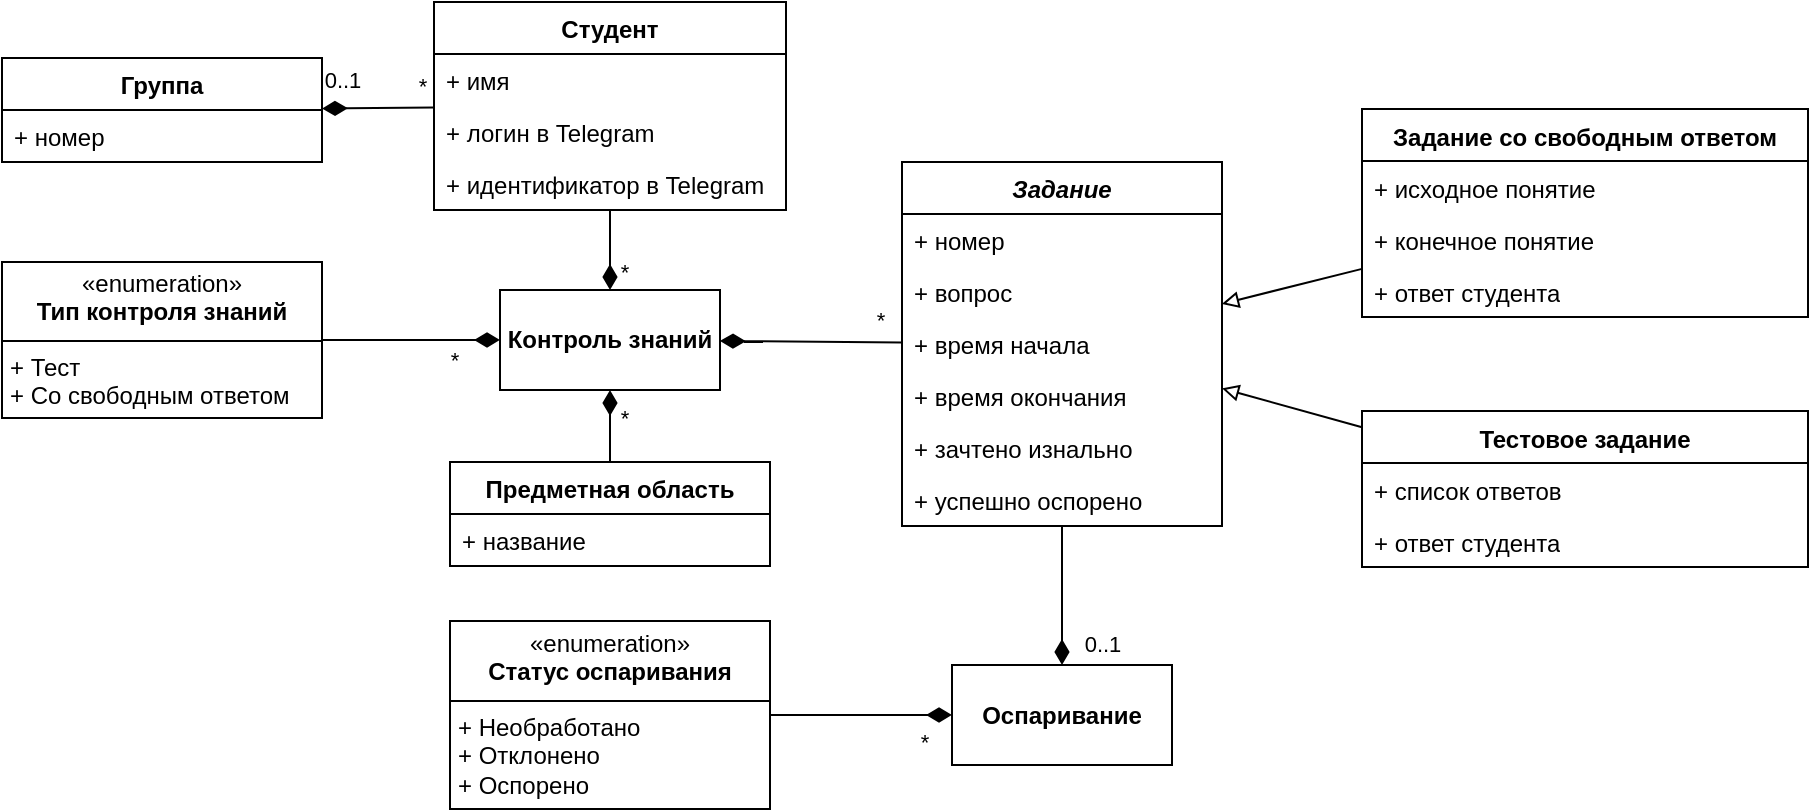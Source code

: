 <mxfile version="26.2.2">
  <diagram name="Страница — 1" id="KjR54cfUh2h--IEu27Yo">
    <mxGraphModel dx="1404" dy="572" grid="1" gridSize="10" guides="1" tooltips="1" connect="1" arrows="1" fold="1" page="1" pageScale="1" pageWidth="827" pageHeight="1169" math="0" shadow="0">
      <root>
        <mxCell id="0" />
        <mxCell id="1" parent="0" />
        <mxCell id="Y5O7ZuF1NY75remDHEEP-1" value="Студент" style="swimlane;fontStyle=1;align=center;verticalAlign=top;childLayout=stackLayout;horizontal=1;startSize=26;horizontalStack=0;resizeParent=1;resizeParentMax=0;resizeLast=0;collapsible=1;marginBottom=0;whiteSpace=wrap;html=1;" parent="1" vertex="1">
          <mxGeometry x="326" y="370" width="176" height="104" as="geometry" />
        </mxCell>
        <mxCell id="Y5O7ZuF1NY75remDHEEP-2" value="+ имя" style="text;strokeColor=none;fillColor=none;align=left;verticalAlign=top;spacingLeft=4;spacingRight=4;overflow=hidden;rotatable=0;points=[[0,0.5],[1,0.5]];portConstraint=eastwest;whiteSpace=wrap;html=1;" parent="Y5O7ZuF1NY75remDHEEP-1" vertex="1">
          <mxGeometry y="26" width="176" height="26" as="geometry" />
        </mxCell>
        <mxCell id="Y5O7ZuF1NY75remDHEEP-6" value="+ логин в Telegram" style="text;strokeColor=none;fillColor=none;align=left;verticalAlign=top;spacingLeft=4;spacingRight=4;overflow=hidden;rotatable=0;points=[[0,0.5],[1,0.5]];portConstraint=eastwest;whiteSpace=wrap;html=1;" parent="Y5O7ZuF1NY75remDHEEP-1" vertex="1">
          <mxGeometry y="52" width="176" height="26" as="geometry" />
        </mxCell>
        <mxCell id="oz_a2U-QptjbsuXJIILY-1" value="+ идентификатор в Telegram" style="text;strokeColor=none;fillColor=none;align=left;verticalAlign=top;spacingLeft=4;spacingRight=4;overflow=hidden;rotatable=0;points=[[0,0.5],[1,0.5]];portConstraint=eastwest;whiteSpace=wrap;html=1;" vertex="1" parent="Y5O7ZuF1NY75remDHEEP-1">
          <mxGeometry y="78" width="176" height="26" as="geometry" />
        </mxCell>
        <mxCell id="Y5O7ZuF1NY75remDHEEP-7" value="Группа" style="swimlane;fontStyle=1;align=center;verticalAlign=top;childLayout=stackLayout;horizontal=1;startSize=26;horizontalStack=0;resizeParent=1;resizeParentMax=0;resizeLast=0;collapsible=1;marginBottom=0;whiteSpace=wrap;html=1;" parent="1" vertex="1">
          <mxGeometry x="110" y="398" width="160" height="52" as="geometry" />
        </mxCell>
        <mxCell id="Y5O7ZuF1NY75remDHEEP-8" value="+ номер" style="text;strokeColor=none;fillColor=none;align=left;verticalAlign=top;spacingLeft=4;spacingRight=4;overflow=hidden;rotatable=0;points=[[0,0.5],[1,0.5]];portConstraint=eastwest;whiteSpace=wrap;html=1;" parent="Y5O7ZuF1NY75remDHEEP-7" vertex="1">
          <mxGeometry y="26" width="160" height="26" as="geometry" />
        </mxCell>
        <mxCell id="Y5O7ZuF1NY75remDHEEP-10" value="" style="endArrow=diamondThin;endFill=1;endSize=10;html=1;rounded=0;" parent="1" source="Y5O7ZuF1NY75remDHEEP-1" target="Y5O7ZuF1NY75remDHEEP-7" edge="1">
          <mxGeometry width="160" relative="1" as="geometry">
            <mxPoint x="450" y="490" as="sourcePoint" />
            <mxPoint x="610" y="490" as="targetPoint" />
          </mxGeometry>
        </mxCell>
        <mxCell id="Y5O7ZuF1NY75remDHEEP-11" value="0..1" style="edgeLabel;html=1;align=center;verticalAlign=middle;resizable=0;points=[];" parent="Y5O7ZuF1NY75remDHEEP-10" vertex="1" connectable="0">
          <mxGeometry x="-0.845" y="1" relative="1" as="geometry">
            <mxPoint x="-42" y="-15" as="offset" />
          </mxGeometry>
        </mxCell>
        <mxCell id="Y5O7ZuF1NY75remDHEEP-12" value="*" style="edgeLabel;html=1;align=center;verticalAlign=middle;resizable=0;points=[];" parent="Y5O7ZuF1NY75remDHEEP-10" vertex="1" connectable="0">
          <mxGeometry x="0.699" y="-1" relative="1" as="geometry">
            <mxPoint x="41" y="-10" as="offset" />
          </mxGeometry>
        </mxCell>
        <mxCell id="Y5O7ZuF1NY75remDHEEP-16" value="" style="endArrow=diamondThin;endFill=1;endSize=10;html=1;rounded=0;" parent="1" source="Y5O7ZuF1NY75remDHEEP-1" target="wnISGloHh-4gImW_wK-5-1" edge="1">
          <mxGeometry width="160" relative="1" as="geometry">
            <mxPoint x="500" y="429" as="sourcePoint" />
            <mxPoint x="414" y="512" as="targetPoint" />
          </mxGeometry>
        </mxCell>
        <mxCell id="36b95QFSxjrO5mWzAh7E-31" value="*" style="edgeLabel;html=1;align=center;verticalAlign=middle;resizable=0;points=[];" parent="Y5O7ZuF1NY75remDHEEP-16" vertex="1" connectable="0">
          <mxGeometry x="0.295" y="-1" relative="1" as="geometry">
            <mxPoint x="8" y="5" as="offset" />
          </mxGeometry>
        </mxCell>
        <mxCell id="Y5O7ZuF1NY75remDHEEP-20" value="Предметная область" style="swimlane;fontStyle=1;align=center;verticalAlign=top;childLayout=stackLayout;horizontal=1;startSize=26;horizontalStack=0;resizeParent=1;resizeParentMax=0;resizeLast=0;collapsible=1;marginBottom=0;whiteSpace=wrap;html=1;" parent="1" vertex="1">
          <mxGeometry x="334" y="600" width="160" height="52" as="geometry" />
        </mxCell>
        <mxCell id="Y5O7ZuF1NY75remDHEEP-21" value="+ название" style="text;strokeColor=none;fillColor=none;align=left;verticalAlign=top;spacingLeft=4;spacingRight=4;overflow=hidden;rotatable=0;points=[[0,0.5],[1,0.5]];portConstraint=eastwest;whiteSpace=wrap;html=1;" parent="Y5O7ZuF1NY75remDHEEP-20" vertex="1">
          <mxGeometry y="26" width="160" height="26" as="geometry" />
        </mxCell>
        <mxCell id="Y5O7ZuF1NY75remDHEEP-22" value="" style="endArrow=diamondThin;endFill=1;endSize=10;html=1;rounded=0;" parent="1" source="Y5O7ZuF1NY75remDHEEP-20" target="wnISGloHh-4gImW_wK-5-1" edge="1">
          <mxGeometry width="160" relative="1" as="geometry">
            <mxPoint x="420" y="468" as="sourcePoint" />
            <mxPoint x="414" y="564" as="targetPoint" />
          </mxGeometry>
        </mxCell>
        <mxCell id="Y5O7ZuF1NY75remDHEEP-24" value="*" style="edgeLabel;html=1;align=center;verticalAlign=middle;resizable=0;points=[];" parent="Y5O7ZuF1NY75remDHEEP-22" vertex="1" connectable="0">
          <mxGeometry x="0.147" relative="1" as="geometry">
            <mxPoint x="7" y="-2" as="offset" />
          </mxGeometry>
        </mxCell>
        <mxCell id="Y5O7ZuF1NY75remDHEEP-34" value="&lt;i&gt;Задание&lt;/i&gt;" style="swimlane;fontStyle=1;align=center;verticalAlign=top;childLayout=stackLayout;horizontal=1;startSize=26;horizontalStack=0;resizeParent=1;resizeParentMax=0;resizeLast=0;collapsible=1;marginBottom=0;whiteSpace=wrap;html=1;" parent="1" vertex="1">
          <mxGeometry x="560" y="450" width="160" height="182" as="geometry" />
        </mxCell>
        <mxCell id="Y5O7ZuF1NY75remDHEEP-35" value="+ номер" style="text;strokeColor=none;fillColor=none;align=left;verticalAlign=top;spacingLeft=4;spacingRight=4;overflow=hidden;rotatable=0;points=[[0,0.5],[1,0.5]];portConstraint=eastwest;whiteSpace=wrap;html=1;" parent="Y5O7ZuF1NY75remDHEEP-34" vertex="1">
          <mxGeometry y="26" width="160" height="26" as="geometry" />
        </mxCell>
        <mxCell id="2cW49VCkHmkreCyccfTJ-1" value="+ вопрос" style="text;strokeColor=none;fillColor=none;align=left;verticalAlign=top;spacingLeft=4;spacingRight=4;overflow=hidden;rotatable=0;points=[[0,0.5],[1,0.5]];portConstraint=eastwest;whiteSpace=wrap;html=1;" parent="Y5O7ZuF1NY75remDHEEP-34" vertex="1">
          <mxGeometry y="52" width="160" height="26" as="geometry" />
        </mxCell>
        <mxCell id="Y5O7ZuF1NY75remDHEEP-38" value="+ время начала" style="text;strokeColor=none;fillColor=none;align=left;verticalAlign=top;spacingLeft=4;spacingRight=4;overflow=hidden;rotatable=0;points=[[0,0.5],[1,0.5]];portConstraint=eastwest;whiteSpace=wrap;html=1;" parent="Y5O7ZuF1NY75remDHEEP-34" vertex="1">
          <mxGeometry y="78" width="160" height="26" as="geometry" />
        </mxCell>
        <mxCell id="Y5O7ZuF1NY75remDHEEP-44" value="+ время окончания" style="text;strokeColor=none;fillColor=none;align=left;verticalAlign=top;spacingLeft=4;spacingRight=4;overflow=hidden;rotatable=0;points=[[0,0.5],[1,0.5]];portConstraint=eastwest;whiteSpace=wrap;html=1;" parent="Y5O7ZuF1NY75remDHEEP-34" vertex="1">
          <mxGeometry y="104" width="160" height="26" as="geometry" />
        </mxCell>
        <mxCell id="Y5O7ZuF1NY75remDHEEP-43" value="+ зачтено изнально" style="text;strokeColor=none;fillColor=none;align=left;verticalAlign=top;spacingLeft=4;spacingRight=4;overflow=hidden;rotatable=0;points=[[0,0.5],[1,0.5]];portConstraint=eastwest;whiteSpace=wrap;html=1;" parent="Y5O7ZuF1NY75remDHEEP-34" vertex="1">
          <mxGeometry y="130" width="160" height="26" as="geometry" />
        </mxCell>
        <mxCell id="36b95QFSxjrO5mWzAh7E-32" value="+ успешно оспорено" style="text;strokeColor=none;fillColor=none;align=left;verticalAlign=top;spacingLeft=4;spacingRight=4;overflow=hidden;rotatable=0;points=[[0,0.5],[1,0.5]];portConstraint=eastwest;whiteSpace=wrap;html=1;" parent="Y5O7ZuF1NY75remDHEEP-34" vertex="1">
          <mxGeometry y="156" width="160" height="26" as="geometry" />
        </mxCell>
        <mxCell id="Y5O7ZuF1NY75remDHEEP-46" value="&lt;b&gt;Оспаривание&lt;/b&gt;" style="html=1;whiteSpace=wrap;" parent="1" vertex="1">
          <mxGeometry x="585" y="701.5" width="110" height="50" as="geometry" />
        </mxCell>
        <mxCell id="Y5O7ZuF1NY75remDHEEP-47" value="" style="endArrow=diamondThin;endFill=1;endSize=10;html=1;rounded=0;" parent="1" source="Y5O7ZuF1NY75remDHEEP-34" target="Y5O7ZuF1NY75remDHEEP-46" edge="1">
          <mxGeometry width="160" relative="1" as="geometry">
            <mxPoint x="220" y="429" as="sourcePoint" />
            <mxPoint x="300" y="429" as="targetPoint" />
          </mxGeometry>
        </mxCell>
        <mxCell id="36b95QFSxjrO5mWzAh7E-33" value="0..1" style="edgeLabel;html=1;align=center;verticalAlign=middle;resizable=0;points=[];" parent="Y5O7ZuF1NY75remDHEEP-47" vertex="1" connectable="0">
          <mxGeometry x="0.7" y="2" relative="1" as="geometry">
            <mxPoint x="18" as="offset" />
          </mxGeometry>
        </mxCell>
        <mxCell id="Y5O7ZuF1NY75remDHEEP-50" value="&lt;p style=&quot;margin:0px;margin-top:4px;text-align:center;&quot;&gt;«enumeration»&lt;br&gt;&lt;b&gt;Статус оспаривания&lt;/b&gt;&lt;br&gt;&lt;/p&gt;&lt;hr size=&quot;1&quot; style=&quot;border-style:solid;&quot;&gt;&lt;p style=&quot;margin:0px;margin-left:4px;&quot;&gt;+ Необработано&lt;/p&gt;&lt;p style=&quot;margin:0px;margin-left:4px;&quot;&gt;+ Отклонено&lt;/p&gt;&lt;p style=&quot;margin:0px;margin-left:4px;&quot;&gt;+ Оспорено&lt;/p&gt;" style="verticalAlign=top;align=left;overflow=fill;html=1;whiteSpace=wrap;" parent="1" vertex="1">
          <mxGeometry x="334" y="679.5" width="160" height="94" as="geometry" />
        </mxCell>
        <mxCell id="Y5O7ZuF1NY75remDHEEP-51" value="" style="endArrow=diamondThin;endFill=1;endSize=10;html=1;rounded=0;" parent="1" source="Y5O7ZuF1NY75remDHEEP-50" target="Y5O7ZuF1NY75remDHEEP-46" edge="1">
          <mxGeometry width="160" relative="1" as="geometry">
            <mxPoint x="650" y="726" as="sourcePoint" />
            <mxPoint x="650" y="769" as="targetPoint" />
          </mxGeometry>
        </mxCell>
        <mxCell id="36b95QFSxjrO5mWzAh7E-35" value="*" style="edgeLabel;html=1;align=center;verticalAlign=middle;resizable=0;points=[];" parent="Y5O7ZuF1NY75remDHEEP-51" vertex="1" connectable="0">
          <mxGeometry x="0.608" relative="1" as="geometry">
            <mxPoint x="4" y="13" as="offset" />
          </mxGeometry>
        </mxCell>
        <mxCell id="36b95QFSxjrO5mWzAh7E-10" value="Задание со свободным ответом" style="swimlane;fontStyle=1;align=center;verticalAlign=top;childLayout=stackLayout;horizontal=1;startSize=26;horizontalStack=0;resizeParent=1;resizeParentMax=0;resizeLast=0;collapsible=1;marginBottom=0;whiteSpace=wrap;html=1;" parent="1" vertex="1">
          <mxGeometry x="790" y="423.5" width="223" height="104" as="geometry" />
        </mxCell>
        <mxCell id="36b95QFSxjrO5mWzAh7E-12" value="+ исходное понятие" style="text;strokeColor=none;fillColor=none;align=left;verticalAlign=top;spacingLeft=4;spacingRight=4;overflow=hidden;rotatable=0;points=[[0,0.5],[1,0.5]];portConstraint=eastwest;whiteSpace=wrap;html=1;" parent="36b95QFSxjrO5mWzAh7E-10" vertex="1">
          <mxGeometry y="26" width="223" height="26" as="geometry" />
        </mxCell>
        <mxCell id="36b95QFSxjrO5mWzAh7E-13" value="+ конечное понятие" style="text;strokeColor=none;fillColor=none;align=left;verticalAlign=top;spacingLeft=4;spacingRight=4;overflow=hidden;rotatable=0;points=[[0,0.5],[1,0.5]];portConstraint=eastwest;whiteSpace=wrap;html=1;" parent="36b95QFSxjrO5mWzAh7E-10" vertex="1">
          <mxGeometry y="52" width="223" height="26" as="geometry" />
        </mxCell>
        <mxCell id="36b95QFSxjrO5mWzAh7E-15" value="+ ответ студента" style="text;strokeColor=none;fillColor=none;align=left;verticalAlign=top;spacingLeft=4;spacingRight=4;overflow=hidden;rotatable=0;points=[[0,0.5],[1,0.5]];portConstraint=eastwest;whiteSpace=wrap;html=1;" parent="36b95QFSxjrO5mWzAh7E-10" vertex="1">
          <mxGeometry y="78" width="223" height="26" as="geometry" />
        </mxCell>
        <mxCell id="36b95QFSxjrO5mWzAh7E-19" value="Тестовое задание" style="swimlane;fontStyle=1;align=center;verticalAlign=top;childLayout=stackLayout;horizontal=1;startSize=26;horizontalStack=0;resizeParent=1;resizeParentMax=0;resizeLast=0;collapsible=1;marginBottom=0;whiteSpace=wrap;html=1;" parent="1" vertex="1">
          <mxGeometry x="790" y="574.5" width="223" height="78" as="geometry" />
        </mxCell>
        <mxCell id="36b95QFSxjrO5mWzAh7E-22" value="+ список ответов" style="text;strokeColor=none;fillColor=none;align=left;verticalAlign=top;spacingLeft=4;spacingRight=4;overflow=hidden;rotatable=0;points=[[0,0.5],[1,0.5]];portConstraint=eastwest;whiteSpace=wrap;html=1;" parent="36b95QFSxjrO5mWzAh7E-19" vertex="1">
          <mxGeometry y="26" width="223" height="26" as="geometry" />
        </mxCell>
        <mxCell id="36b95QFSxjrO5mWzAh7E-24" value="+ ответ студента" style="text;strokeColor=none;fillColor=none;align=left;verticalAlign=top;spacingLeft=4;spacingRight=4;overflow=hidden;rotatable=0;points=[[0,0.5],[1,0.5]];portConstraint=eastwest;whiteSpace=wrap;html=1;" parent="36b95QFSxjrO5mWzAh7E-19" vertex="1">
          <mxGeometry y="52" width="223" height="26" as="geometry" />
        </mxCell>
        <mxCell id="36b95QFSxjrO5mWzAh7E-26" value="&lt;p style=&quot;margin:0px;margin-top:4px;text-align:center;&quot;&gt;«enumeration»&lt;br&gt;&lt;b&gt;Тип контроля знаний&lt;/b&gt;&lt;br&gt;&lt;/p&gt;&lt;hr size=&quot;1&quot; style=&quot;border-style:solid;&quot;&gt;&lt;p style=&quot;margin:0px;margin-left:4px;&quot;&gt;+ Тест&lt;/p&gt;&lt;p style=&quot;margin:0px;margin-left:4px;&quot;&gt;+ Со свободным ответом&lt;/p&gt;" style="verticalAlign=top;align=left;overflow=fill;html=1;whiteSpace=wrap;" parent="1" vertex="1">
          <mxGeometry x="110" y="500" width="160" height="78" as="geometry" />
        </mxCell>
        <mxCell id="36b95QFSxjrO5mWzAh7E-27" value="" style="endArrow=diamondThin;endFill=1;endSize=10;html=1;rounded=0;" parent="1" source="36b95QFSxjrO5mWzAh7E-26" target="wnISGloHh-4gImW_wK-5-1" edge="1">
          <mxGeometry width="160" relative="1" as="geometry">
            <mxPoint x="504" y="777" as="sourcePoint" />
            <mxPoint x="334" y="538.357" as="targetPoint" />
          </mxGeometry>
        </mxCell>
        <mxCell id="36b95QFSxjrO5mWzAh7E-36" value="*" style="edgeLabel;html=1;align=center;verticalAlign=middle;resizable=0;points=[];" parent="36b95QFSxjrO5mWzAh7E-27" vertex="1" connectable="0">
          <mxGeometry x="0.2" y="-2" relative="1" as="geometry">
            <mxPoint x="12" y="8" as="offset" />
          </mxGeometry>
        </mxCell>
        <mxCell id="36b95QFSxjrO5mWzAh7E-28" value="" style="endArrow=block;html=1;rounded=0;endFill=0;" parent="1" source="36b95QFSxjrO5mWzAh7E-10" target="Y5O7ZuF1NY75remDHEEP-34" edge="1">
          <mxGeometry width="50" height="50" relative="1" as="geometry">
            <mxPoint x="510" y="587.5" as="sourcePoint" />
            <mxPoint x="720" y="513.167" as="targetPoint" />
          </mxGeometry>
        </mxCell>
        <mxCell id="36b95QFSxjrO5mWzAh7E-29" value="" style="endArrow=block;html=1;rounded=0;endFill=0;" parent="1" source="36b95QFSxjrO5mWzAh7E-19" target="Y5O7ZuF1NY75remDHEEP-34" edge="1">
          <mxGeometry width="50" height="50" relative="1" as="geometry">
            <mxPoint x="797" y="548.5" as="sourcePoint" />
            <mxPoint x="720" y="559.362" as="targetPoint" />
          </mxGeometry>
        </mxCell>
        <mxCell id="36b95QFSxjrO5mWzAh7E-30" value="" style="endArrow=diamondThin;endFill=1;endSize=10;html=1;rounded=0;" parent="1" source="Y5O7ZuF1NY75remDHEEP-34" target="wnISGloHh-4gImW_wK-5-1" edge="1">
          <mxGeometry width="160" relative="1" as="geometry">
            <mxPoint x="280" y="549" as="sourcePoint" />
            <mxPoint x="494" y="538" as="targetPoint" />
          </mxGeometry>
        </mxCell>
        <mxCell id="36b95QFSxjrO5mWzAh7E-34" value="*" style="edgeLabel;html=1;align=center;verticalAlign=middle;resizable=0;points=[];" parent="36b95QFSxjrO5mWzAh7E-30" vertex="1" connectable="0">
          <mxGeometry x="-0.76" relative="1" as="geometry">
            <mxPoint y="-11" as="offset" />
          </mxGeometry>
        </mxCell>
        <mxCell id="wnISGloHh-4gImW_wK-5-1" value="&lt;b&gt;Контроль знаний&lt;/b&gt;" style="html=1;whiteSpace=wrap;" parent="1" vertex="1">
          <mxGeometry x="359" y="514" width="110" height="50" as="geometry" />
        </mxCell>
      </root>
    </mxGraphModel>
  </diagram>
</mxfile>
